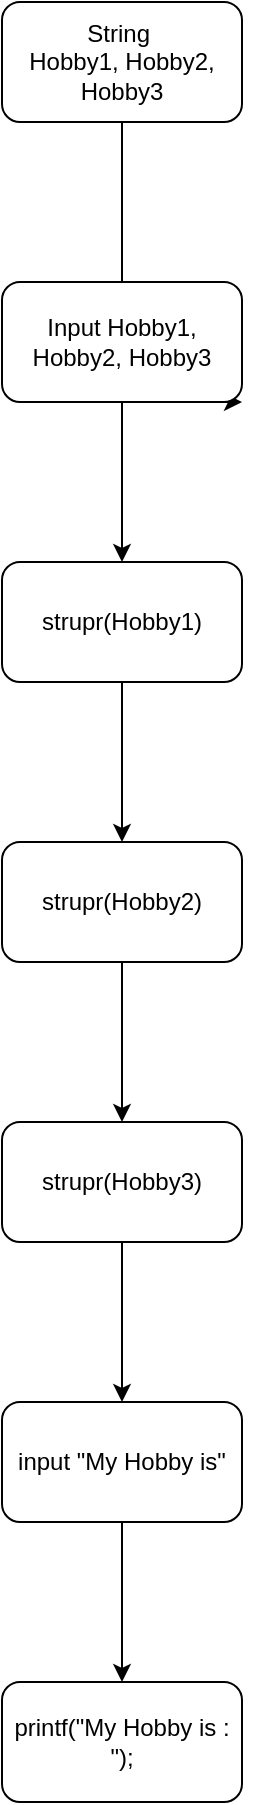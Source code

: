 <mxfile version="20.3.1" type="device"><diagram id="l9vWEqYOjsDVz95w4npC" name="Page-1"><mxGraphModel dx="1597" dy="878" grid="1" gridSize="10" guides="1" tooltips="1" connect="1" arrows="1" fold="1" page="1" pageScale="1" pageWidth="850" pageHeight="1100" math="0" shadow="0"><root><mxCell id="0"/><mxCell id="1" parent="0"/><mxCell id="dB9CJqd0BFfUiL8F6JIk-3" value="" style="edgeStyle=orthogonalEdgeStyle;rounded=0;orthogonalLoop=1;jettySize=auto;html=1;entryX=1;entryY=1;entryDx=0;entryDy=0;" parent="1" source="dB9CJqd0BFfUiL8F6JIk-1" target="dB9CJqd0BFfUiL8F6JIk-2" edge="1"><mxGeometry relative="1" as="geometry"><mxPoint x="610" y="460" as="targetPoint"/><Array as="points"><mxPoint x="420" y="460"/></Array></mxGeometry></mxCell><mxCell id="dB9CJqd0BFfUiL8F6JIk-1" value="String&amp;nbsp;&lt;br&gt;Hobby1, Hobby2, Hobby3" style="rounded=1;whiteSpace=wrap;html=1;" parent="1" vertex="1"><mxGeometry x="360" y="260" width="120" height="60" as="geometry"/></mxCell><mxCell id="dB9CJqd0BFfUiL8F6JIk-5" value="" style="edgeStyle=orthogonalEdgeStyle;rounded=0;orthogonalLoop=1;jettySize=auto;html=1;" parent="1" source="dB9CJqd0BFfUiL8F6JIk-2" target="dB9CJqd0BFfUiL8F6JIk-4" edge="1"><mxGeometry relative="1" as="geometry"/></mxCell><mxCell id="dB9CJqd0BFfUiL8F6JIk-2" value="Input Hobby1, Hobby2, Hobby3" style="whiteSpace=wrap;html=1;rounded=1;" parent="1" vertex="1"><mxGeometry x="360" y="400" width="120" height="60" as="geometry"/></mxCell><mxCell id="dB9CJqd0BFfUiL8F6JIk-7" value="" style="edgeStyle=orthogonalEdgeStyle;rounded=0;orthogonalLoop=1;jettySize=auto;html=1;" parent="1" source="dB9CJqd0BFfUiL8F6JIk-4" target="dB9CJqd0BFfUiL8F6JIk-6" edge="1"><mxGeometry relative="1" as="geometry"/></mxCell><mxCell id="dB9CJqd0BFfUiL8F6JIk-4" value="strupr(Hobby1)" style="rounded=1;whiteSpace=wrap;html=1;" parent="1" vertex="1"><mxGeometry x="360" y="540" width="120" height="60" as="geometry"/></mxCell><mxCell id="dB9CJqd0BFfUiL8F6JIk-9" value="" style="edgeStyle=orthogonalEdgeStyle;rounded=0;orthogonalLoop=1;jettySize=auto;html=1;" parent="1" source="dB9CJqd0BFfUiL8F6JIk-6" target="dB9CJqd0BFfUiL8F6JIk-8" edge="1"><mxGeometry relative="1" as="geometry"/></mxCell><mxCell id="dB9CJqd0BFfUiL8F6JIk-6" value="strupr(Hobby2)" style="whiteSpace=wrap;html=1;rounded=1;" parent="1" vertex="1"><mxGeometry x="360" y="680" width="120" height="60" as="geometry"/></mxCell><mxCell id="dB9CJqd0BFfUiL8F6JIk-11" value="" style="edgeStyle=orthogonalEdgeStyle;rounded=0;orthogonalLoop=1;jettySize=auto;html=1;" parent="1" source="dB9CJqd0BFfUiL8F6JIk-8" target="dB9CJqd0BFfUiL8F6JIk-10" edge="1"><mxGeometry relative="1" as="geometry"/></mxCell><mxCell id="dB9CJqd0BFfUiL8F6JIk-8" value="strupr(Hobby3)" style="whiteSpace=wrap;html=1;rounded=1;" parent="1" vertex="1"><mxGeometry x="360" y="820" width="120" height="60" as="geometry"/></mxCell><mxCell id="dB9CJqd0BFfUiL8F6JIk-13" value="" style="edgeStyle=orthogonalEdgeStyle;rounded=0;orthogonalLoop=1;jettySize=auto;html=1;" parent="1" source="dB9CJqd0BFfUiL8F6JIk-10" target="dB9CJqd0BFfUiL8F6JIk-12" edge="1"><mxGeometry relative="1" as="geometry"/></mxCell><mxCell id="dB9CJqd0BFfUiL8F6JIk-10" value="input &quot;My Hobby is&quot;" style="whiteSpace=wrap;html=1;rounded=1;" parent="1" vertex="1"><mxGeometry x="360" y="960" width="120" height="60" as="geometry"/></mxCell><mxCell id="dB9CJqd0BFfUiL8F6JIk-12" value="printf(&quot;My Hobby is : &quot;);" style="whiteSpace=wrap;html=1;rounded=1;" parent="1" vertex="1"><mxGeometry x="360" y="1100" width="120" height="60" as="geometry"/></mxCell></root></mxGraphModel></diagram></mxfile>